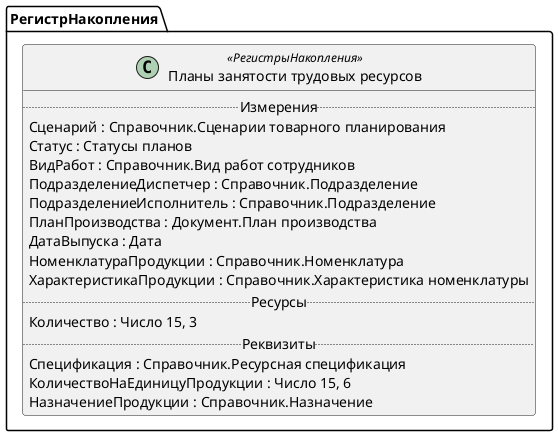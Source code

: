 ﻿@startuml ПланыЗанятостиТрудовыхРесурсов
'!include templates.wsd
'..\include templates.wsd
class РегистрНакопления.ПланыЗанятостиТрудовыхРесурсов as "Планы занятости трудовых ресурсов" <<РегистрыНакопления>>
{
..Измерения..
Сценарий : Справочник.Сценарии товарного планирования
Статус : Статусы планов
ВидРабот : Справочник.Вид работ сотрудников
ПодразделениеДиспетчер : Справочник.Подразделение
ПодразделениеИсполнитель : Справочник.Подразделение
ПланПроизводства : Документ.План производства
ДатаВыпуска : Дата
НоменклатураПродукции : Справочник.Номенклатура
ХарактеристикаПродукции : Справочник.Характеристика номенклатуры
..Ресурсы..
Количество : Число 15, 3
..Реквизиты..
Спецификация : Справочник.Ресурсная спецификация
КоличествоНаЕдиницуПродукции : Число 15, 6
НазначениеПродукции : Справочник.Назначение
}
@enduml
